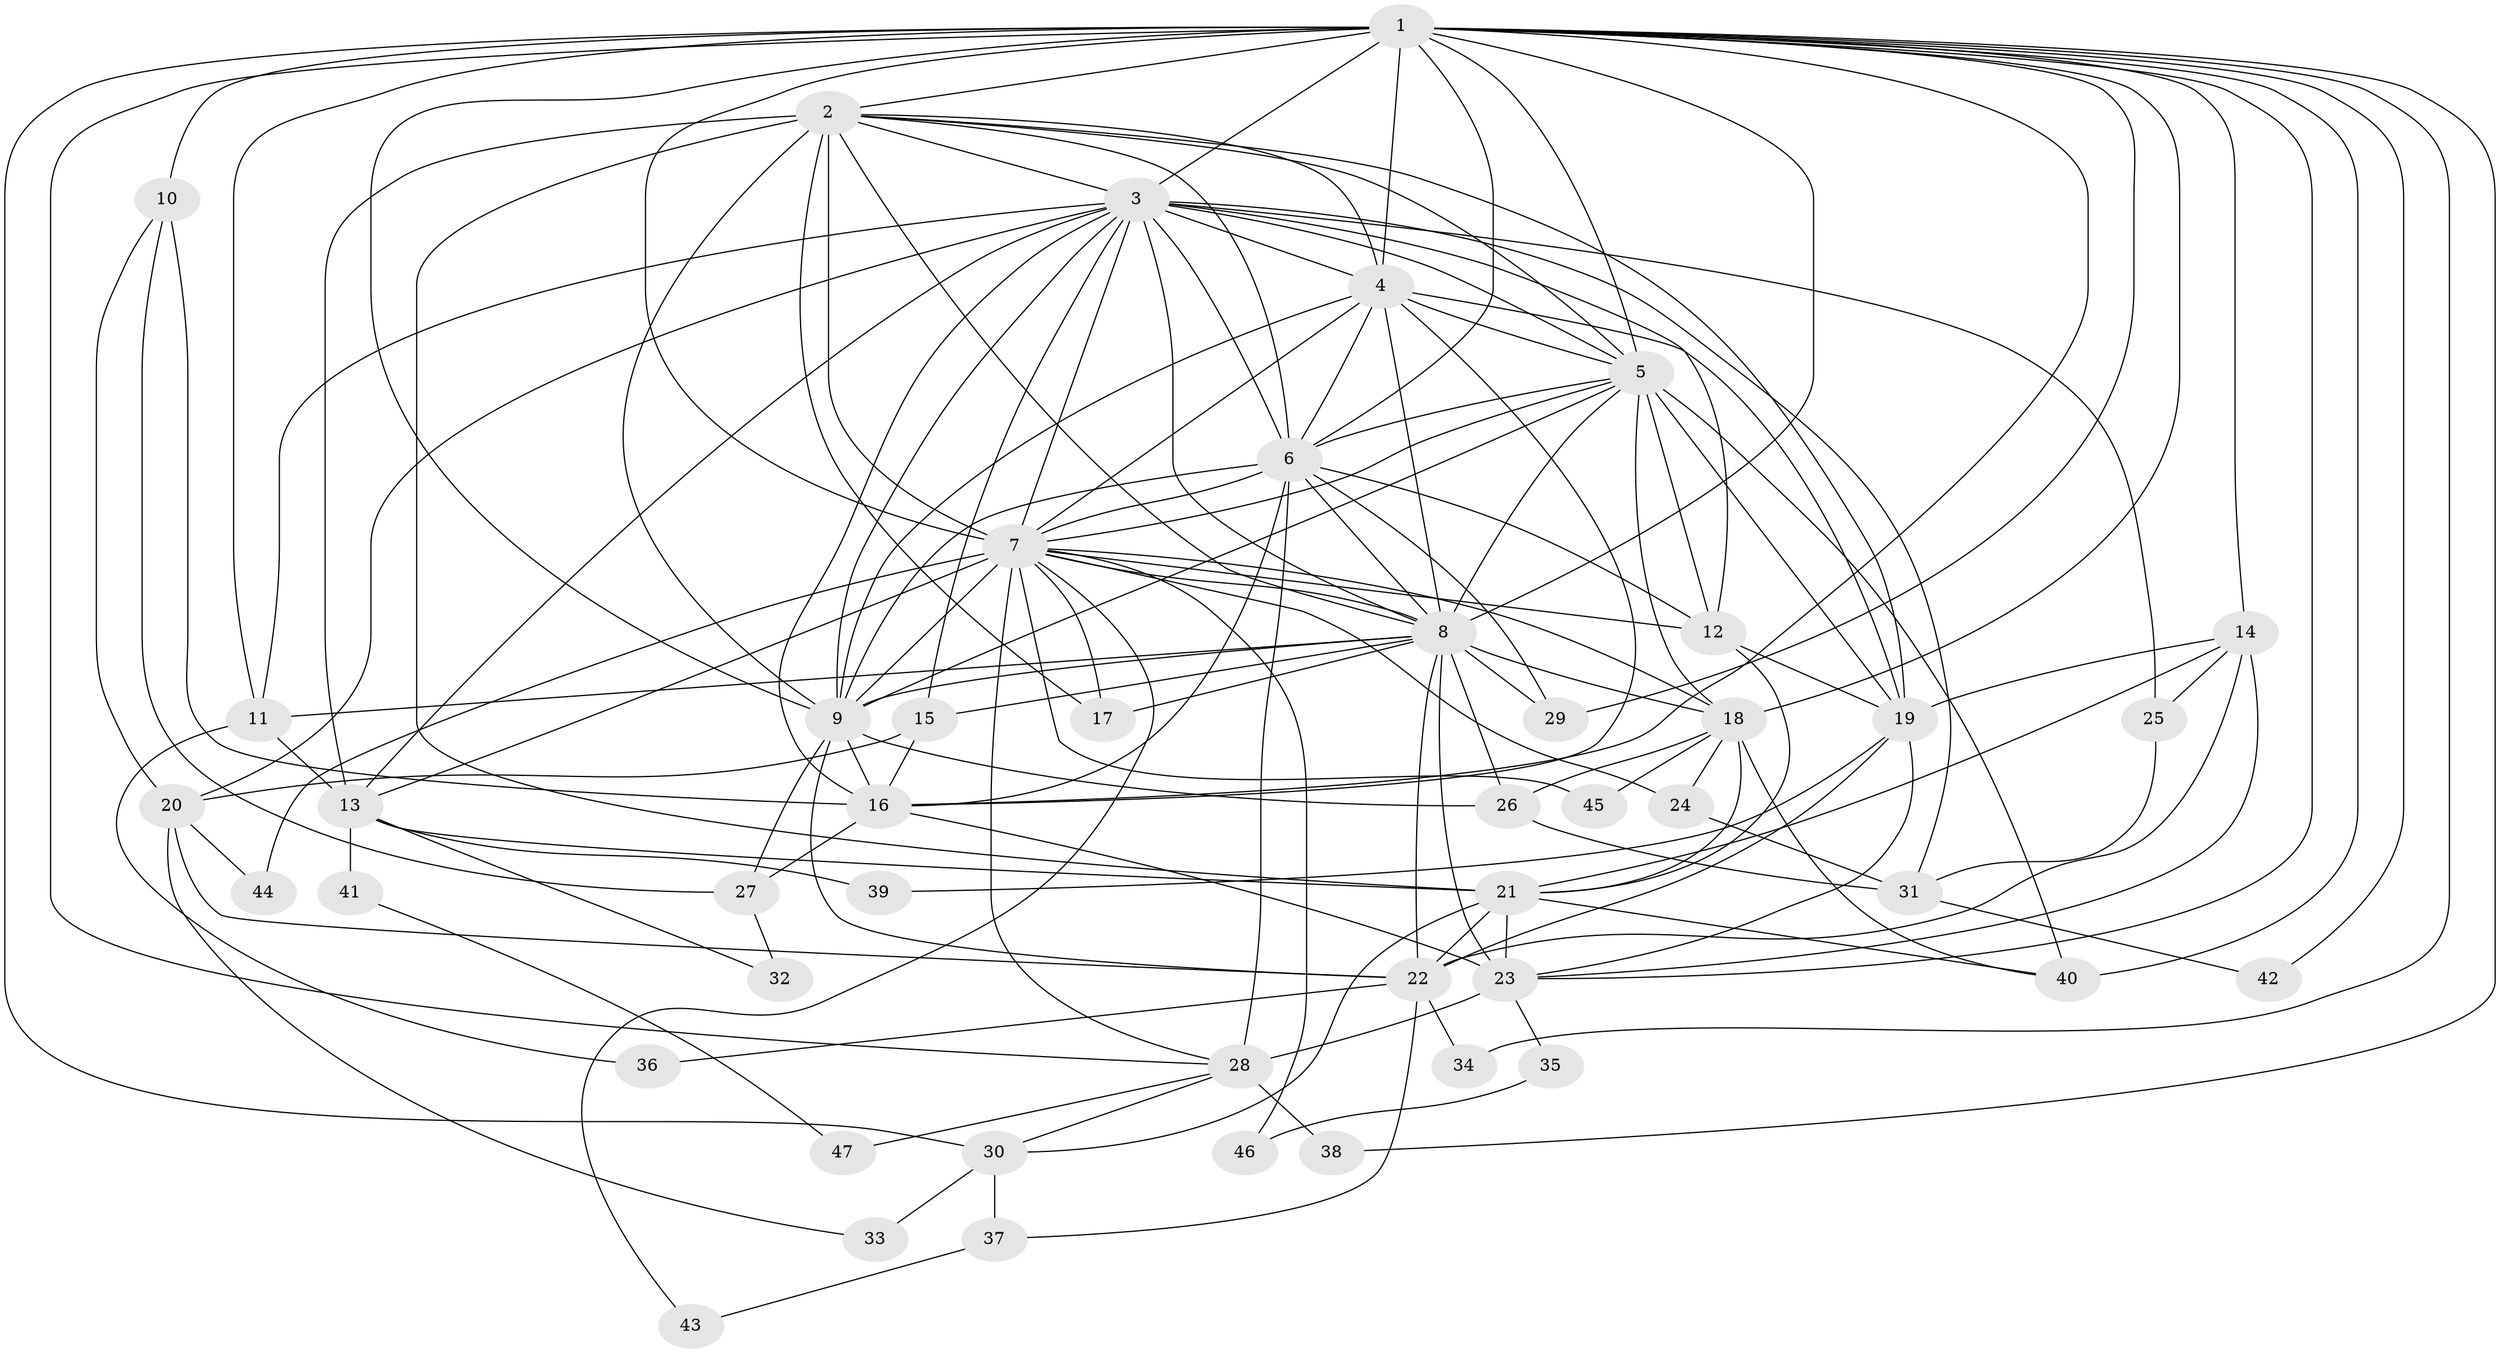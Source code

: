 // original degree distribution, {17: 0.008620689655172414, 19: 0.008620689655172414, 18: 0.008620689655172414, 15: 0.008620689655172414, 16: 0.008620689655172414, 22: 0.008620689655172414, 25: 0.017241379310344827, 20: 0.008620689655172414, 24: 0.008620689655172414, 5: 0.034482758620689655, 3: 0.1810344827586207, 6: 0.0603448275862069, 4: 0.10344827586206896, 8: 0.008620689655172414, 7: 0.017241379310344827, 2: 0.5086206896551724}
// Generated by graph-tools (version 1.1) at 2025/49/03/04/25 22:49:46]
// undirected, 47 vertices, 146 edges
graph export_dot {
  node [color=gray90,style=filled];
  1;
  2;
  3;
  4;
  5;
  6;
  7;
  8;
  9;
  10;
  11;
  12;
  13;
  14;
  15;
  16;
  17;
  18;
  19;
  20;
  21;
  22;
  23;
  24;
  25;
  26;
  27;
  28;
  29;
  30;
  31;
  32;
  33;
  34;
  35;
  36;
  37;
  38;
  39;
  40;
  41;
  42;
  43;
  44;
  45;
  46;
  47;
  1 -- 2 [weight=2.0];
  1 -- 3 [weight=2.0];
  1 -- 4 [weight=2.0];
  1 -- 5 [weight=2.0];
  1 -- 6 [weight=3.0];
  1 -- 7 [weight=3.0];
  1 -- 8 [weight=3.0];
  1 -- 9 [weight=3.0];
  1 -- 10 [weight=3.0];
  1 -- 11 [weight=1.0];
  1 -- 14 [weight=1.0];
  1 -- 16 [weight=1.0];
  1 -- 18 [weight=1.0];
  1 -- 23 [weight=1.0];
  1 -- 28 [weight=2.0];
  1 -- 29 [weight=1.0];
  1 -- 30 [weight=1.0];
  1 -- 34 [weight=1.0];
  1 -- 38 [weight=2.0];
  1 -- 40 [weight=1.0];
  1 -- 42 [weight=1.0];
  2 -- 3 [weight=1.0];
  2 -- 4 [weight=1.0];
  2 -- 5 [weight=1.0];
  2 -- 6 [weight=1.0];
  2 -- 7 [weight=3.0];
  2 -- 8 [weight=2.0];
  2 -- 9 [weight=1.0];
  2 -- 13 [weight=1.0];
  2 -- 17 [weight=1.0];
  2 -- 19 [weight=1.0];
  2 -- 21 [weight=5.0];
  3 -- 4 [weight=1.0];
  3 -- 5 [weight=1.0];
  3 -- 6 [weight=2.0];
  3 -- 7 [weight=2.0];
  3 -- 8 [weight=1.0];
  3 -- 9 [weight=1.0];
  3 -- 11 [weight=2.0];
  3 -- 12 [weight=1.0];
  3 -- 13 [weight=1.0];
  3 -- 15 [weight=1.0];
  3 -- 16 [weight=1.0];
  3 -- 20 [weight=1.0];
  3 -- 25 [weight=1.0];
  3 -- 31 [weight=1.0];
  4 -- 5 [weight=1.0];
  4 -- 6 [weight=2.0];
  4 -- 7 [weight=1.0];
  4 -- 8 [weight=1.0];
  4 -- 9 [weight=1.0];
  4 -- 16 [weight=1.0];
  4 -- 19 [weight=4.0];
  5 -- 6 [weight=1.0];
  5 -- 7 [weight=2.0];
  5 -- 8 [weight=1.0];
  5 -- 9 [weight=2.0];
  5 -- 12 [weight=1.0];
  5 -- 18 [weight=1.0];
  5 -- 19 [weight=1.0];
  5 -- 40 [weight=6.0];
  6 -- 7 [weight=2.0];
  6 -- 8 [weight=1.0];
  6 -- 9 [weight=1.0];
  6 -- 12 [weight=1.0];
  6 -- 16 [weight=1.0];
  6 -- 28 [weight=6.0];
  6 -- 29 [weight=1.0];
  7 -- 8 [weight=1.0];
  7 -- 9 [weight=11.0];
  7 -- 12 [weight=1.0];
  7 -- 13 [weight=1.0];
  7 -- 17 [weight=1.0];
  7 -- 18 [weight=3.0];
  7 -- 24 [weight=2.0];
  7 -- 28 [weight=2.0];
  7 -- 43 [weight=1.0];
  7 -- 44 [weight=1.0];
  7 -- 45 [weight=1.0];
  7 -- 46 [weight=1.0];
  8 -- 9 [weight=1.0];
  8 -- 11 [weight=1.0];
  8 -- 15 [weight=1.0];
  8 -- 17 [weight=1.0];
  8 -- 18 [weight=1.0];
  8 -- 22 [weight=1.0];
  8 -- 23 [weight=7.0];
  8 -- 26 [weight=1.0];
  8 -- 29 [weight=1.0];
  9 -- 16 [weight=1.0];
  9 -- 22 [weight=1.0];
  9 -- 26 [weight=1.0];
  9 -- 27 [weight=1.0];
  10 -- 16 [weight=1.0];
  10 -- 20 [weight=1.0];
  10 -- 27 [weight=1.0];
  11 -- 13 [weight=1.0];
  11 -- 36 [weight=1.0];
  12 -- 19 [weight=1.0];
  12 -- 21 [weight=1.0];
  13 -- 21 [weight=1.0];
  13 -- 32 [weight=1.0];
  13 -- 39 [weight=1.0];
  13 -- 41 [weight=2.0];
  14 -- 19 [weight=1.0];
  14 -- 21 [weight=1.0];
  14 -- 22 [weight=1.0];
  14 -- 23 [weight=1.0];
  14 -- 25 [weight=1.0];
  15 -- 16 [weight=1.0];
  15 -- 20 [weight=1.0];
  16 -- 23 [weight=1.0];
  16 -- 27 [weight=1.0];
  18 -- 21 [weight=1.0];
  18 -- 24 [weight=1.0];
  18 -- 26 [weight=1.0];
  18 -- 40 [weight=1.0];
  18 -- 45 [weight=1.0];
  19 -- 22 [weight=1.0];
  19 -- 23 [weight=1.0];
  19 -- 39 [weight=1.0];
  20 -- 22 [weight=1.0];
  20 -- 33 [weight=1.0];
  20 -- 44 [weight=1.0];
  21 -- 22 [weight=1.0];
  21 -- 23 [weight=2.0];
  21 -- 30 [weight=1.0];
  21 -- 40 [weight=2.0];
  22 -- 34 [weight=1.0];
  22 -- 36 [weight=1.0];
  22 -- 37 [weight=1.0];
  23 -- 28 [weight=2.0];
  23 -- 35 [weight=2.0];
  24 -- 31 [weight=1.0];
  25 -- 31 [weight=1.0];
  26 -- 31 [weight=1.0];
  27 -- 32 [weight=1.0];
  28 -- 30 [weight=1.0];
  28 -- 38 [weight=2.0];
  28 -- 47 [weight=1.0];
  30 -- 33 [weight=1.0];
  30 -- 37 [weight=1.0];
  31 -- 42 [weight=1.0];
  35 -- 46 [weight=1.0];
  37 -- 43 [weight=1.0];
  41 -- 47 [weight=1.0];
}

